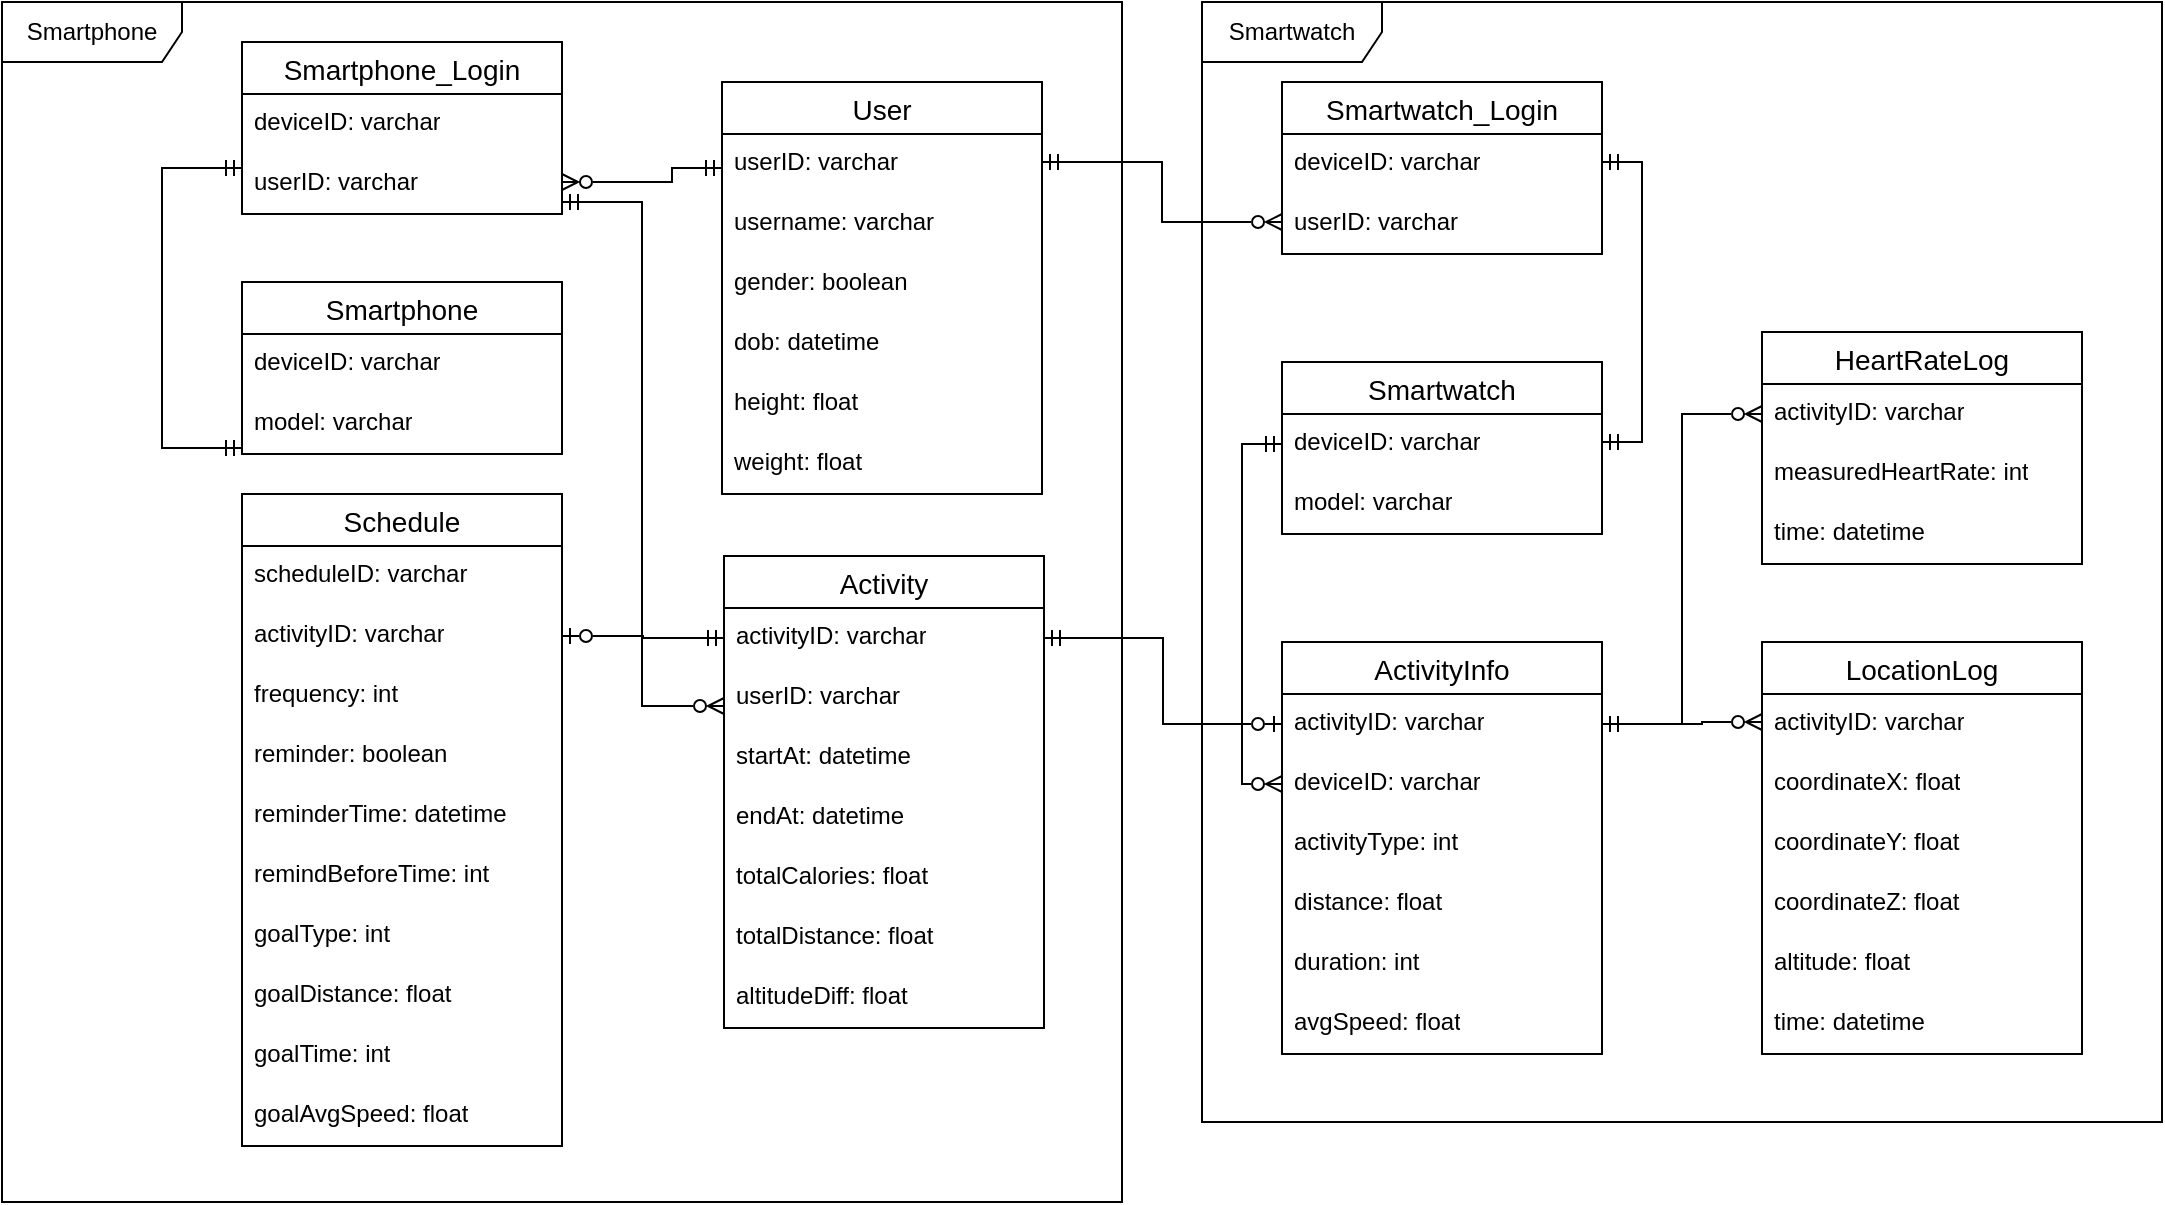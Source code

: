 <mxfile version="23.1.5" type="device" pages="2">
  <diagram name="EER" id="sP7_NNwcmZxO2aEI2thT">
    <mxGraphModel dx="-405" dy="-403" grid="1" gridSize="10" guides="1" tooltips="1" connect="1" arrows="1" fold="1" page="0" pageScale="1" pageWidth="1169" pageHeight="827" math="0" shadow="0">
      <root>
        <mxCell id="0" />
        <mxCell id="1" parent="0" />
        <mxCell id="g5lpxjLsYZx_zl4qoUqU-5" value="Smartwatch" style="shape=umlFrame;whiteSpace=wrap;html=1;pointerEvents=0;width=90;height=30;" vertex="1" parent="1">
          <mxGeometry x="2360" y="1200" width="480" height="560" as="geometry" />
        </mxCell>
        <mxCell id="g5lpxjLsYZx_zl4qoUqU-83" style="edgeStyle=orthogonalEdgeStyle;rounded=0;orthogonalLoop=1;jettySize=auto;html=1;startArrow=ERmandOne;startFill=0;endArrow=ERzeroToMany;endFill=0;" edge="1" parent="1" source="g5lpxjLsYZx_zl4qoUqU-2" target="g5lpxjLsYZx_zl4qoUqU-43">
          <mxGeometry relative="1" as="geometry">
            <Array as="points">
              <mxPoint x="2095" y="1283" />
              <mxPoint x="2095" y="1290" />
            </Array>
          </mxGeometry>
        </mxCell>
        <mxCell id="g5lpxjLsYZx_zl4qoUqU-1" value="User" style="swimlane;fontStyle=0;childLayout=stackLayout;horizontal=1;startSize=26;horizontalStack=0;resizeParent=1;resizeParentMax=0;resizeLast=0;collapsible=1;marginBottom=0;align=center;fontSize=14;" vertex="1" parent="1">
          <mxGeometry x="2120" y="1240" width="160" height="206" as="geometry" />
        </mxCell>
        <mxCell id="g5lpxjLsYZx_zl4qoUqU-2" value="userID: varchar" style="text;strokeColor=none;fillColor=none;spacingLeft=4;spacingRight=4;overflow=hidden;rotatable=0;points=[[0,0.5],[1,0.5]];portConstraint=eastwest;fontSize=12;whiteSpace=wrap;html=1;" vertex="1" parent="g5lpxjLsYZx_zl4qoUqU-1">
          <mxGeometry y="26" width="160" height="30" as="geometry" />
        </mxCell>
        <mxCell id="g5lpxjLsYZx_zl4qoUqU-3" value="username: varchar" style="text;strokeColor=none;fillColor=none;spacingLeft=4;spacingRight=4;overflow=hidden;rotatable=0;points=[[0,0.5],[1,0.5]];portConstraint=eastwest;fontSize=12;whiteSpace=wrap;html=1;" vertex="1" parent="g5lpxjLsYZx_zl4qoUqU-1">
          <mxGeometry y="56" width="160" height="30" as="geometry" />
        </mxCell>
        <mxCell id="g5lpxjLsYZx_zl4qoUqU-15" value="gender: boolean" style="text;strokeColor=none;fillColor=none;spacingLeft=4;spacingRight=4;overflow=hidden;rotatable=0;points=[[0,0.5],[1,0.5]];portConstraint=eastwest;fontSize=12;whiteSpace=wrap;html=1;" vertex="1" parent="g5lpxjLsYZx_zl4qoUqU-1">
          <mxGeometry y="86" width="160" height="30" as="geometry" />
        </mxCell>
        <mxCell id="g5lpxjLsYZx_zl4qoUqU-16" value="dob: datetime" style="text;strokeColor=none;fillColor=none;spacingLeft=4;spacingRight=4;overflow=hidden;rotatable=0;points=[[0,0.5],[1,0.5]];portConstraint=eastwest;fontSize=12;whiteSpace=wrap;html=1;" vertex="1" parent="g5lpxjLsYZx_zl4qoUqU-1">
          <mxGeometry y="116" width="160" height="30" as="geometry" />
        </mxCell>
        <mxCell id="g5lpxjLsYZx_zl4qoUqU-17" value="height: float" style="text;strokeColor=none;fillColor=none;spacingLeft=4;spacingRight=4;overflow=hidden;rotatable=0;points=[[0,0.5],[1,0.5]];portConstraint=eastwest;fontSize=12;whiteSpace=wrap;html=1;" vertex="1" parent="g5lpxjLsYZx_zl4qoUqU-1">
          <mxGeometry y="146" width="160" height="30" as="geometry" />
        </mxCell>
        <mxCell id="g5lpxjLsYZx_zl4qoUqU-18" value="weight: float" style="text;strokeColor=none;fillColor=none;spacingLeft=4;spacingRight=4;overflow=hidden;rotatable=0;points=[[0,0.5],[1,0.5]];portConstraint=eastwest;fontSize=12;whiteSpace=wrap;html=1;" vertex="1" parent="g5lpxjLsYZx_zl4qoUqU-1">
          <mxGeometry y="176" width="160" height="30" as="geometry" />
        </mxCell>
        <mxCell id="g5lpxjLsYZx_zl4qoUqU-10" value="Smartphone" style="shape=umlFrame;whiteSpace=wrap;html=1;pointerEvents=0;width=90;height=30;" vertex="1" parent="1">
          <mxGeometry x="1760" y="1200" width="560" height="600" as="geometry" />
        </mxCell>
        <mxCell id="g5lpxjLsYZx_zl4qoUqU-11" value="Smartwatch_Login" style="swimlane;fontStyle=0;childLayout=stackLayout;horizontal=1;startSize=26;horizontalStack=0;resizeParent=1;resizeParentMax=0;resizeLast=0;collapsible=1;marginBottom=0;align=center;fontSize=14;" vertex="1" parent="1">
          <mxGeometry x="2400" y="1240" width="160" height="86" as="geometry" />
        </mxCell>
        <mxCell id="g5lpxjLsYZx_zl4qoUqU-12" value="deviceID: varchar" style="text;strokeColor=none;fillColor=none;spacingLeft=4;spacingRight=4;overflow=hidden;rotatable=0;points=[[0,0.5],[1,0.5]];portConstraint=eastwest;fontSize=12;whiteSpace=wrap;html=1;" vertex="1" parent="g5lpxjLsYZx_zl4qoUqU-11">
          <mxGeometry y="26" width="160" height="30" as="geometry" />
        </mxCell>
        <mxCell id="g5lpxjLsYZx_zl4qoUqU-13" value="userID: varchar" style="text;strokeColor=none;fillColor=none;spacingLeft=4;spacingRight=4;overflow=hidden;rotatable=0;points=[[0,0.5],[1,0.5]];portConstraint=eastwest;fontSize=12;whiteSpace=wrap;html=1;" vertex="1" parent="g5lpxjLsYZx_zl4qoUqU-11">
          <mxGeometry y="56" width="160" height="30" as="geometry" />
        </mxCell>
        <mxCell id="g5lpxjLsYZx_zl4qoUqU-19" value="Smartwatch" style="swimlane;fontStyle=0;childLayout=stackLayout;horizontal=1;startSize=26;horizontalStack=0;resizeParent=1;resizeParentMax=0;resizeLast=0;collapsible=1;marginBottom=0;align=center;fontSize=14;" vertex="1" parent="1">
          <mxGeometry x="2400" y="1380" width="160" height="86" as="geometry" />
        </mxCell>
        <mxCell id="g5lpxjLsYZx_zl4qoUqU-20" value="deviceID: varchar" style="text;strokeColor=none;fillColor=none;spacingLeft=4;spacingRight=4;overflow=hidden;rotatable=0;points=[[0,0.5],[1,0.5]];portConstraint=eastwest;fontSize=12;whiteSpace=wrap;html=1;" vertex="1" parent="g5lpxjLsYZx_zl4qoUqU-19">
          <mxGeometry y="26" width="160" height="30" as="geometry" />
        </mxCell>
        <mxCell id="g5lpxjLsYZx_zl4qoUqU-21" value="model: varchar" style="text;strokeColor=none;fillColor=none;spacingLeft=4;spacingRight=4;overflow=hidden;rotatable=0;points=[[0,0.5],[1,0.5]];portConstraint=eastwest;fontSize=12;whiteSpace=wrap;html=1;" vertex="1" parent="g5lpxjLsYZx_zl4qoUqU-19">
          <mxGeometry y="56" width="160" height="30" as="geometry" />
        </mxCell>
        <mxCell id="g5lpxjLsYZx_zl4qoUqU-22" value="ActivityInfo" style="swimlane;fontStyle=0;childLayout=stackLayout;horizontal=1;startSize=26;horizontalStack=0;resizeParent=1;resizeParentMax=0;resizeLast=0;collapsible=1;marginBottom=0;align=center;fontSize=14;" vertex="1" parent="1">
          <mxGeometry x="2400" y="1520" width="160" height="206" as="geometry" />
        </mxCell>
        <mxCell id="g5lpxjLsYZx_zl4qoUqU-23" value="activityID: varchar" style="text;strokeColor=none;fillColor=none;spacingLeft=4;spacingRight=4;overflow=hidden;rotatable=0;points=[[0,0.5],[1,0.5]];portConstraint=eastwest;fontSize=12;whiteSpace=wrap;html=1;" vertex="1" parent="g5lpxjLsYZx_zl4qoUqU-22">
          <mxGeometry y="26" width="160" height="30" as="geometry" />
        </mxCell>
        <mxCell id="g5lpxjLsYZx_zl4qoUqU-87" value="deviceID: varchar" style="text;strokeColor=none;fillColor=none;spacingLeft=4;spacingRight=4;overflow=hidden;rotatable=0;points=[[0,0.5],[1,0.5]];portConstraint=eastwest;fontSize=12;whiteSpace=wrap;html=1;" vertex="1" parent="g5lpxjLsYZx_zl4qoUqU-22">
          <mxGeometry y="56" width="160" height="30" as="geometry" />
        </mxCell>
        <mxCell id="g5lpxjLsYZx_zl4qoUqU-26" value="activityType: int" style="text;strokeColor=none;fillColor=none;spacingLeft=4;spacingRight=4;overflow=hidden;rotatable=0;points=[[0,0.5],[1,0.5]];portConstraint=eastwest;fontSize=12;whiteSpace=wrap;html=1;" vertex="1" parent="g5lpxjLsYZx_zl4qoUqU-22">
          <mxGeometry y="86" width="160" height="30" as="geometry" />
        </mxCell>
        <mxCell id="g5lpxjLsYZx_zl4qoUqU-28" value="distance: float" style="text;strokeColor=none;fillColor=none;spacingLeft=4;spacingRight=4;overflow=hidden;rotatable=0;points=[[0,0.5],[1,0.5]];portConstraint=eastwest;fontSize=12;whiteSpace=wrap;html=1;" vertex="1" parent="g5lpxjLsYZx_zl4qoUqU-22">
          <mxGeometry y="116" width="160" height="30" as="geometry" />
        </mxCell>
        <mxCell id="g5lpxjLsYZx_zl4qoUqU-27" value="duration: int" style="text;strokeColor=none;fillColor=none;spacingLeft=4;spacingRight=4;overflow=hidden;rotatable=0;points=[[0,0.5],[1,0.5]];portConstraint=eastwest;fontSize=12;whiteSpace=wrap;html=1;" vertex="1" parent="g5lpxjLsYZx_zl4qoUqU-22">
          <mxGeometry y="146" width="160" height="30" as="geometry" />
        </mxCell>
        <mxCell id="g5lpxjLsYZx_zl4qoUqU-25" value="avgSpeed: float" style="text;strokeColor=none;fillColor=none;spacingLeft=4;spacingRight=4;overflow=hidden;rotatable=0;points=[[0,0.5],[1,0.5]];portConstraint=eastwest;fontSize=12;whiteSpace=wrap;html=1;" vertex="1" parent="g5lpxjLsYZx_zl4qoUqU-22">
          <mxGeometry y="176" width="160" height="30" as="geometry" />
        </mxCell>
        <mxCell id="g5lpxjLsYZx_zl4qoUqU-85" style="edgeStyle=orthogonalEdgeStyle;rounded=0;orthogonalLoop=1;jettySize=auto;html=1;startArrow=ERmandOne;startFill=0;endArrow=ERmandOne;endFill=0;" edge="1" parent="1" source="g5lpxjLsYZx_zl4qoUqU-43" target="g5lpxjLsYZx_zl4qoUqU-46">
          <mxGeometry relative="1" as="geometry">
            <Array as="points">
              <mxPoint x="1840" y="1283" />
              <mxPoint x="1840" y="1423" />
            </Array>
          </mxGeometry>
        </mxCell>
        <mxCell id="g5lpxjLsYZx_zl4qoUqU-43" value="Smartphone_Login" style="swimlane;fontStyle=0;childLayout=stackLayout;horizontal=1;startSize=26;horizontalStack=0;resizeParent=1;resizeParentMax=0;resizeLast=0;collapsible=1;marginBottom=0;align=center;fontSize=14;" vertex="1" parent="1">
          <mxGeometry x="1880" y="1220" width="160" height="86" as="geometry" />
        </mxCell>
        <mxCell id="g5lpxjLsYZx_zl4qoUqU-44" value="deviceID: varchar" style="text;strokeColor=none;fillColor=none;spacingLeft=4;spacingRight=4;overflow=hidden;rotatable=0;points=[[0,0.5],[1,0.5]];portConstraint=eastwest;fontSize=12;whiteSpace=wrap;html=1;" vertex="1" parent="g5lpxjLsYZx_zl4qoUqU-43">
          <mxGeometry y="26" width="160" height="30" as="geometry" />
        </mxCell>
        <mxCell id="g5lpxjLsYZx_zl4qoUqU-45" value="userID: varchar" style="text;strokeColor=none;fillColor=none;spacingLeft=4;spacingRight=4;overflow=hidden;rotatable=0;points=[[0,0.5],[1,0.5]];portConstraint=eastwest;fontSize=12;whiteSpace=wrap;html=1;" vertex="1" parent="g5lpxjLsYZx_zl4qoUqU-43">
          <mxGeometry y="56" width="160" height="30" as="geometry" />
        </mxCell>
        <mxCell id="g5lpxjLsYZx_zl4qoUqU-46" value="Smartphone" style="swimlane;fontStyle=0;childLayout=stackLayout;horizontal=1;startSize=26;horizontalStack=0;resizeParent=1;resizeParentMax=0;resizeLast=0;collapsible=1;marginBottom=0;align=center;fontSize=14;" vertex="1" parent="1">
          <mxGeometry x="1880" y="1340" width="160" height="86" as="geometry" />
        </mxCell>
        <mxCell id="g5lpxjLsYZx_zl4qoUqU-47" value="deviceID: varchar" style="text;strokeColor=none;fillColor=none;spacingLeft=4;spacingRight=4;overflow=hidden;rotatable=0;points=[[0,0.5],[1,0.5]];portConstraint=eastwest;fontSize=12;whiteSpace=wrap;html=1;" vertex="1" parent="g5lpxjLsYZx_zl4qoUqU-46">
          <mxGeometry y="26" width="160" height="30" as="geometry" />
        </mxCell>
        <mxCell id="g5lpxjLsYZx_zl4qoUqU-48" value="model: varchar" style="text;strokeColor=none;fillColor=none;spacingLeft=4;spacingRight=4;overflow=hidden;rotatable=0;points=[[0,0.5],[1,0.5]];portConstraint=eastwest;fontSize=12;whiteSpace=wrap;html=1;" vertex="1" parent="g5lpxjLsYZx_zl4qoUqU-46">
          <mxGeometry y="56" width="160" height="30" as="geometry" />
        </mxCell>
        <mxCell id="g5lpxjLsYZx_zl4qoUqU-49" value="Activity" style="swimlane;fontStyle=0;childLayout=stackLayout;horizontal=1;startSize=26;horizontalStack=0;resizeParent=1;resizeParentMax=0;resizeLast=0;collapsible=1;marginBottom=0;align=center;fontSize=14;" vertex="1" parent="1">
          <mxGeometry x="2121" y="1477" width="160" height="236" as="geometry" />
        </mxCell>
        <mxCell id="g5lpxjLsYZx_zl4qoUqU-50" value="activityID: varchar" style="text;strokeColor=none;fillColor=none;spacingLeft=4;spacingRight=4;overflow=hidden;rotatable=0;points=[[0,0.5],[1,0.5]];portConstraint=eastwest;fontSize=12;whiteSpace=wrap;html=1;" vertex="1" parent="g5lpxjLsYZx_zl4qoUqU-49">
          <mxGeometry y="26" width="160" height="30" as="geometry" />
        </mxCell>
        <mxCell id="g5lpxjLsYZx_zl4qoUqU-51" value="userID: varchar" style="text;strokeColor=none;fillColor=none;spacingLeft=4;spacingRight=4;overflow=hidden;rotatable=0;points=[[0,0.5],[1,0.5]];portConstraint=eastwest;fontSize=12;whiteSpace=wrap;html=1;" vertex="1" parent="g5lpxjLsYZx_zl4qoUqU-49">
          <mxGeometry y="56" width="160" height="30" as="geometry" />
        </mxCell>
        <mxCell id="g5lpxjLsYZx_zl4qoUqU-52" value="startAt: datetime" style="text;strokeColor=none;fillColor=none;spacingLeft=4;spacingRight=4;overflow=hidden;rotatable=0;points=[[0,0.5],[1,0.5]];portConstraint=eastwest;fontSize=12;whiteSpace=wrap;html=1;" vertex="1" parent="g5lpxjLsYZx_zl4qoUqU-49">
          <mxGeometry y="86" width="160" height="30" as="geometry" />
        </mxCell>
        <mxCell id="g5lpxjLsYZx_zl4qoUqU-53" value="endAt: datetime" style="text;strokeColor=none;fillColor=none;spacingLeft=4;spacingRight=4;overflow=hidden;rotatable=0;points=[[0,0.5],[1,0.5]];portConstraint=eastwest;fontSize=12;whiteSpace=wrap;html=1;" vertex="1" parent="g5lpxjLsYZx_zl4qoUqU-49">
          <mxGeometry y="116" width="160" height="30" as="geometry" />
        </mxCell>
        <mxCell id="g5lpxjLsYZx_zl4qoUqU-54" value="totalCalories: float" style="text;strokeColor=none;fillColor=none;spacingLeft=4;spacingRight=4;overflow=hidden;rotatable=0;points=[[0,0.5],[1,0.5]];portConstraint=eastwest;fontSize=12;whiteSpace=wrap;html=1;" vertex="1" parent="g5lpxjLsYZx_zl4qoUqU-49">
          <mxGeometry y="146" width="160" height="30" as="geometry" />
        </mxCell>
        <mxCell id="g5lpxjLsYZx_zl4qoUqU-63" value="totalDistance: float" style="text;strokeColor=none;fillColor=none;spacingLeft=4;spacingRight=4;overflow=hidden;rotatable=0;points=[[0,0.5],[1,0.5]];portConstraint=eastwest;fontSize=12;whiteSpace=wrap;html=1;" vertex="1" parent="g5lpxjLsYZx_zl4qoUqU-49">
          <mxGeometry y="176" width="160" height="30" as="geometry" />
        </mxCell>
        <mxCell id="g5lpxjLsYZx_zl4qoUqU-71" value="altitudeDiff: float" style="text;strokeColor=none;fillColor=none;spacingLeft=4;spacingRight=4;overflow=hidden;rotatable=0;points=[[0,0.5],[1,0.5]];portConstraint=eastwest;fontSize=12;whiteSpace=wrap;html=1;" vertex="1" parent="g5lpxjLsYZx_zl4qoUqU-49">
          <mxGeometry y="206" width="160" height="30" as="geometry" />
        </mxCell>
        <mxCell id="g5lpxjLsYZx_zl4qoUqU-56" value="HeartRateLog" style="swimlane;fontStyle=0;childLayout=stackLayout;horizontal=1;startSize=26;horizontalStack=0;resizeParent=1;resizeParentMax=0;resizeLast=0;collapsible=1;marginBottom=0;align=center;fontSize=14;" vertex="1" parent="1">
          <mxGeometry x="2640" y="1365" width="160" height="116" as="geometry" />
        </mxCell>
        <mxCell id="g5lpxjLsYZx_zl4qoUqU-57" value="activityID: varchar" style="text;strokeColor=none;fillColor=none;spacingLeft=4;spacingRight=4;overflow=hidden;rotatable=0;points=[[0,0.5],[1,0.5]];portConstraint=eastwest;fontSize=12;whiteSpace=wrap;html=1;" vertex="1" parent="g5lpxjLsYZx_zl4qoUqU-56">
          <mxGeometry y="26" width="160" height="30" as="geometry" />
        </mxCell>
        <mxCell id="g5lpxjLsYZx_zl4qoUqU-58" value="measuredHeartRate: int" style="text;strokeColor=none;fillColor=none;spacingLeft=4;spacingRight=4;overflow=hidden;rotatable=0;points=[[0,0.5],[1,0.5]];portConstraint=eastwest;fontSize=12;whiteSpace=wrap;html=1;" vertex="1" parent="g5lpxjLsYZx_zl4qoUqU-56">
          <mxGeometry y="56" width="160" height="30" as="geometry" />
        </mxCell>
        <mxCell id="g5lpxjLsYZx_zl4qoUqU-59" value="time: datetime" style="text;strokeColor=none;fillColor=none;spacingLeft=4;spacingRight=4;overflow=hidden;rotatable=0;points=[[0,0.5],[1,0.5]];portConstraint=eastwest;fontSize=12;whiteSpace=wrap;html=1;" vertex="1" parent="g5lpxjLsYZx_zl4qoUqU-56">
          <mxGeometry y="86" width="160" height="30" as="geometry" />
        </mxCell>
        <mxCell id="g5lpxjLsYZx_zl4qoUqU-64" value="LocationLog" style="swimlane;fontStyle=0;childLayout=stackLayout;horizontal=1;startSize=26;horizontalStack=0;resizeParent=1;resizeParentMax=0;resizeLast=0;collapsible=1;marginBottom=0;align=center;fontSize=14;" vertex="1" parent="1">
          <mxGeometry x="2640" y="1520" width="160" height="206" as="geometry" />
        </mxCell>
        <mxCell id="g5lpxjLsYZx_zl4qoUqU-65" value="activityID: varchar" style="text;strokeColor=none;fillColor=none;spacingLeft=4;spacingRight=4;overflow=hidden;rotatable=0;points=[[0,0.5],[1,0.5]];portConstraint=eastwest;fontSize=12;whiteSpace=wrap;html=1;" vertex="1" parent="g5lpxjLsYZx_zl4qoUqU-64">
          <mxGeometry y="26" width="160" height="30" as="geometry" />
        </mxCell>
        <mxCell id="g5lpxjLsYZx_zl4qoUqU-66" value="coordinateX: float" style="text;strokeColor=none;fillColor=none;spacingLeft=4;spacingRight=4;overflow=hidden;rotatable=0;points=[[0,0.5],[1,0.5]];portConstraint=eastwest;fontSize=12;whiteSpace=wrap;html=1;" vertex="1" parent="g5lpxjLsYZx_zl4qoUqU-64">
          <mxGeometry y="56" width="160" height="30" as="geometry" />
        </mxCell>
        <mxCell id="g5lpxjLsYZx_zl4qoUqU-70" value="coordinateY: float" style="text;strokeColor=none;fillColor=none;spacingLeft=4;spacingRight=4;overflow=hidden;rotatable=0;points=[[0,0.5],[1,0.5]];portConstraint=eastwest;fontSize=12;whiteSpace=wrap;html=1;" vertex="1" parent="g5lpxjLsYZx_zl4qoUqU-64">
          <mxGeometry y="86" width="160" height="30" as="geometry" />
        </mxCell>
        <mxCell id="g5lpxjLsYZx_zl4qoUqU-69" value="coordinateZ: float" style="text;strokeColor=none;fillColor=none;spacingLeft=4;spacingRight=4;overflow=hidden;rotatable=0;points=[[0,0.5],[1,0.5]];portConstraint=eastwest;fontSize=12;whiteSpace=wrap;html=1;" vertex="1" parent="g5lpxjLsYZx_zl4qoUqU-64">
          <mxGeometry y="116" width="160" height="30" as="geometry" />
        </mxCell>
        <mxCell id="g5lpxjLsYZx_zl4qoUqU-68" value="altitude: float" style="text;strokeColor=none;fillColor=none;spacingLeft=4;spacingRight=4;overflow=hidden;rotatable=0;points=[[0,0.5],[1,0.5]];portConstraint=eastwest;fontSize=12;whiteSpace=wrap;html=1;" vertex="1" parent="g5lpxjLsYZx_zl4qoUqU-64">
          <mxGeometry y="146" width="160" height="30" as="geometry" />
        </mxCell>
        <mxCell id="g5lpxjLsYZx_zl4qoUqU-67" value="time: datetime" style="text;strokeColor=none;fillColor=none;spacingLeft=4;spacingRight=4;overflow=hidden;rotatable=0;points=[[0,0.5],[1,0.5]];portConstraint=eastwest;fontSize=12;whiteSpace=wrap;html=1;" vertex="1" parent="g5lpxjLsYZx_zl4qoUqU-64">
          <mxGeometry y="176" width="160" height="30" as="geometry" />
        </mxCell>
        <mxCell id="g5lpxjLsYZx_zl4qoUqU-72" value="Schedule" style="swimlane;fontStyle=0;childLayout=stackLayout;horizontal=1;startSize=26;horizontalStack=0;resizeParent=1;resizeParentMax=0;resizeLast=0;collapsible=1;marginBottom=0;align=center;fontSize=14;" vertex="1" parent="1">
          <mxGeometry x="1880" y="1446" width="160" height="326" as="geometry" />
        </mxCell>
        <mxCell id="g5lpxjLsYZx_zl4qoUqU-73" value="scheduleID: varchar" style="text;strokeColor=none;fillColor=none;spacingLeft=4;spacingRight=4;overflow=hidden;rotatable=0;points=[[0,0.5],[1,0.5]];portConstraint=eastwest;fontSize=12;whiteSpace=wrap;html=1;" vertex="1" parent="g5lpxjLsYZx_zl4qoUqU-72">
          <mxGeometry y="26" width="160" height="30" as="geometry" />
        </mxCell>
        <mxCell id="g5lpxjLsYZx_zl4qoUqU-74" value="activityID: varchar" style="text;strokeColor=none;fillColor=none;spacingLeft=4;spacingRight=4;overflow=hidden;rotatable=0;points=[[0,0.5],[1,0.5]];portConstraint=eastwest;fontSize=12;whiteSpace=wrap;html=1;" vertex="1" parent="g5lpxjLsYZx_zl4qoUqU-72">
          <mxGeometry y="56" width="160" height="30" as="geometry" />
        </mxCell>
        <mxCell id="g5lpxjLsYZx_zl4qoUqU-75" value="frequency: int" style="text;strokeColor=none;fillColor=none;spacingLeft=4;spacingRight=4;overflow=hidden;rotatable=0;points=[[0,0.5],[1,0.5]];portConstraint=eastwest;fontSize=12;whiteSpace=wrap;html=1;" vertex="1" parent="g5lpxjLsYZx_zl4qoUqU-72">
          <mxGeometry y="86" width="160" height="30" as="geometry" />
        </mxCell>
        <mxCell id="g5lpxjLsYZx_zl4qoUqU-76" value="reminder: boolean" style="text;strokeColor=none;fillColor=none;spacingLeft=4;spacingRight=4;overflow=hidden;rotatable=0;points=[[0,0.5],[1,0.5]];portConstraint=eastwest;fontSize=12;whiteSpace=wrap;html=1;" vertex="1" parent="g5lpxjLsYZx_zl4qoUqU-72">
          <mxGeometry y="116" width="160" height="30" as="geometry" />
        </mxCell>
        <mxCell id="g5lpxjLsYZx_zl4qoUqU-77" value="reminderTime: datetime" style="text;strokeColor=none;fillColor=none;spacingLeft=4;spacingRight=4;overflow=hidden;rotatable=0;points=[[0,0.5],[1,0.5]];portConstraint=eastwest;fontSize=12;whiteSpace=wrap;html=1;" vertex="1" parent="g5lpxjLsYZx_zl4qoUqU-72">
          <mxGeometry y="146" width="160" height="30" as="geometry" />
        </mxCell>
        <mxCell id="g5lpxjLsYZx_zl4qoUqU-78" value="remindBeforeTime: int" style="text;strokeColor=none;fillColor=none;spacingLeft=4;spacingRight=4;overflow=hidden;rotatable=0;points=[[0,0.5],[1,0.5]];portConstraint=eastwest;fontSize=12;whiteSpace=wrap;html=1;" vertex="1" parent="g5lpxjLsYZx_zl4qoUqU-72">
          <mxGeometry y="176" width="160" height="30" as="geometry" />
        </mxCell>
        <mxCell id="g5lpxjLsYZx_zl4qoUqU-81" value="goalType: int" style="text;strokeColor=none;fillColor=none;spacingLeft=4;spacingRight=4;overflow=hidden;rotatable=0;points=[[0,0.5],[1,0.5]];portConstraint=eastwest;fontSize=12;whiteSpace=wrap;html=1;" vertex="1" parent="g5lpxjLsYZx_zl4qoUqU-72">
          <mxGeometry y="206" width="160" height="30" as="geometry" />
        </mxCell>
        <mxCell id="g5lpxjLsYZx_zl4qoUqU-79" value="goalDistance: float" style="text;strokeColor=none;fillColor=none;spacingLeft=4;spacingRight=4;overflow=hidden;rotatable=0;points=[[0,0.5],[1,0.5]];portConstraint=eastwest;fontSize=12;whiteSpace=wrap;html=1;" vertex="1" parent="g5lpxjLsYZx_zl4qoUqU-72">
          <mxGeometry y="236" width="160" height="30" as="geometry" />
        </mxCell>
        <mxCell id="g5lpxjLsYZx_zl4qoUqU-82" value="goalTime: int" style="text;strokeColor=none;fillColor=none;spacingLeft=4;spacingRight=4;overflow=hidden;rotatable=0;points=[[0,0.5],[1,0.5]];portConstraint=eastwest;fontSize=12;whiteSpace=wrap;html=1;" vertex="1" parent="g5lpxjLsYZx_zl4qoUqU-72">
          <mxGeometry y="266" width="160" height="30" as="geometry" />
        </mxCell>
        <mxCell id="g5lpxjLsYZx_zl4qoUqU-80" value="goalAvgSpeed: float" style="text;strokeColor=none;fillColor=none;spacingLeft=4;spacingRight=4;overflow=hidden;rotatable=0;points=[[0,0.5],[1,0.5]];portConstraint=eastwest;fontSize=12;whiteSpace=wrap;html=1;" vertex="1" parent="g5lpxjLsYZx_zl4qoUqU-72">
          <mxGeometry y="296" width="160" height="30" as="geometry" />
        </mxCell>
        <mxCell id="g5lpxjLsYZx_zl4qoUqU-84" style="edgeStyle=orthogonalEdgeStyle;rounded=0;orthogonalLoop=1;jettySize=auto;html=1;startArrow=ERmandOne;startFill=0;endArrow=ERzeroToMany;endFill=0;" edge="1" parent="1" source="g5lpxjLsYZx_zl4qoUqU-2" target="g5lpxjLsYZx_zl4qoUqU-11">
          <mxGeometry relative="1" as="geometry">
            <mxPoint x="2170" y="1357" as="sourcePoint" />
            <mxPoint x="2050" y="1293" as="targetPoint" />
            <Array as="points">
              <mxPoint x="2340" y="1280" />
              <mxPoint x="2340" y="1310" />
            </Array>
          </mxGeometry>
        </mxCell>
        <mxCell id="g5lpxjLsYZx_zl4qoUqU-86" style="edgeStyle=orthogonalEdgeStyle;rounded=0;orthogonalLoop=1;jettySize=auto;html=1;startArrow=ERmandOne;startFill=0;endArrow=ERmandOne;endFill=0;" edge="1" parent="1" source="g5lpxjLsYZx_zl4qoUqU-11" target="g5lpxjLsYZx_zl4qoUqU-19">
          <mxGeometry relative="1" as="geometry">
            <mxPoint x="1890" y="1293" as="sourcePoint" />
            <mxPoint x="1890" y="1433" as="targetPoint" />
            <Array as="points">
              <mxPoint x="2580" y="1280" />
              <mxPoint x="2580" y="1420" />
            </Array>
          </mxGeometry>
        </mxCell>
        <mxCell id="g5lpxjLsYZx_zl4qoUqU-88" style="edgeStyle=orthogonalEdgeStyle;rounded=0;orthogonalLoop=1;jettySize=auto;html=1;startArrow=ERmandOne;startFill=0;endArrow=ERzeroToMany;endFill=0;" edge="1" parent="1" source="g5lpxjLsYZx_zl4qoUqU-20" target="g5lpxjLsYZx_zl4qoUqU-87">
          <mxGeometry relative="1" as="geometry">
            <mxPoint x="2570" y="1290" as="sourcePoint" />
            <mxPoint x="2570" y="1430" as="targetPoint" />
            <Array as="points">
              <mxPoint x="2380" y="1421" />
              <mxPoint x="2380" y="1591" />
            </Array>
          </mxGeometry>
        </mxCell>
        <mxCell id="g5lpxjLsYZx_zl4qoUqU-89" style="edgeStyle=orthogonalEdgeStyle;rounded=0;orthogonalLoop=1;jettySize=auto;html=1;startArrow=ERmandOne;startFill=0;endArrow=ERzeroToMany;endFill=0;" edge="1" parent="1" source="g5lpxjLsYZx_zl4qoUqU-23" target="g5lpxjLsYZx_zl4qoUqU-57">
          <mxGeometry relative="1" as="geometry">
            <Array as="points">
              <mxPoint x="2600" y="1561" />
              <mxPoint x="2600" y="1406" />
            </Array>
          </mxGeometry>
        </mxCell>
        <mxCell id="g5lpxjLsYZx_zl4qoUqU-90" style="edgeStyle=orthogonalEdgeStyle;rounded=0;orthogonalLoop=1;jettySize=auto;html=1;startArrow=ERmandOne;startFill=0;endArrow=ERzeroToMany;endFill=0;" edge="1" parent="1" source="g5lpxjLsYZx_zl4qoUqU-23" target="g5lpxjLsYZx_zl4qoUqU-65">
          <mxGeometry relative="1" as="geometry">
            <mxPoint x="2570" y="1571" as="sourcePoint" />
            <mxPoint x="2650" y="1371" as="targetPoint" />
            <Array as="points">
              <mxPoint x="2610" y="1561" />
              <mxPoint x="2610" y="1560" />
            </Array>
          </mxGeometry>
        </mxCell>
        <mxCell id="g5lpxjLsYZx_zl4qoUqU-91" style="edgeStyle=orthogonalEdgeStyle;rounded=0;orthogonalLoop=1;jettySize=auto;html=1;endArrow=ERmandOne;endFill=0;startArrow=ERzeroToOne;startFill=0;" edge="1" parent="1" source="g5lpxjLsYZx_zl4qoUqU-23" target="g5lpxjLsYZx_zl4qoUqU-50">
          <mxGeometry relative="1" as="geometry" />
        </mxCell>
        <mxCell id="g5lpxjLsYZx_zl4qoUqU-92" style="edgeStyle=orthogonalEdgeStyle;rounded=0;orthogonalLoop=1;jettySize=auto;html=1;endArrow=ERmandOne;endFill=0;startArrow=ERzeroToMany;startFill=0;" edge="1" parent="1" source="g5lpxjLsYZx_zl4qoUqU-51" target="g5lpxjLsYZx_zl4qoUqU-45">
          <mxGeometry relative="1" as="geometry">
            <Array as="points">
              <mxPoint x="2080" y="1552" />
              <mxPoint x="2080" y="1300" />
            </Array>
          </mxGeometry>
        </mxCell>
        <mxCell id="g5lpxjLsYZx_zl4qoUqU-93" style="edgeStyle=orthogonalEdgeStyle;rounded=0;orthogonalLoop=1;jettySize=auto;html=1;startArrow=ERzeroToOne;startFill=0;endArrow=ERmandOne;endFill=0;" edge="1" parent="1" source="g5lpxjLsYZx_zl4qoUqU-74" target="g5lpxjLsYZx_zl4qoUqU-50">
          <mxGeometry relative="1" as="geometry" />
        </mxCell>
      </root>
    </mxGraphModel>
  </diagram>
  <diagram id="mKxMKydHKdzCg5rmk9lu" name="Comp&amp;Dep">
    <mxGraphModel dx="634" dy="156" grid="1" gridSize="10" guides="1" tooltips="1" connect="1" arrows="1" fold="1" page="0" pageScale="1" pageWidth="1169" pageHeight="827" math="0" shadow="0">
      <root>
        <mxCell id="0" />
        <mxCell id="1" parent="0" />
        <mxCell id="cj8GckIcHw0XYgnrknaZ-1" style="edgeStyle=orthogonalEdgeStyle;rounded=0;orthogonalLoop=1;jettySize=auto;html=1;dashed=1;endArrow=none;endFill=0;startArrow=open;startFill=0;" edge="1" parent="1" source="wPSgeQ_imGEzZJwgLcCr-1" target="ENGQSHtRbKu4wlUn1MT_-1">
          <mxGeometry relative="1" as="geometry" />
        </mxCell>
        <mxCell id="joXKQCe-TS7ybHFONtoq-5" style="edgeStyle=orthogonalEdgeStyle;rounded=0;orthogonalLoop=1;jettySize=auto;html=1;strokeColor=default;align=center;verticalAlign=middle;fontFamily=Helvetica;fontSize=11;fontColor=default;labelBackgroundColor=default;endArrow=open;endFill=0;dashed=1;" edge="1" parent="1" source="wPSgeQ_imGEzZJwgLcCr-1" target="joXKQCe-TS7ybHFONtoq-4">
          <mxGeometry relative="1" as="geometry">
            <Array as="points">
              <mxPoint x="1450" y="920" />
              <mxPoint x="1450" y="950" />
            </Array>
          </mxGeometry>
        </mxCell>
        <mxCell id="C-kmkHXWii1TEZ4wn8PT-2" style="edgeStyle=orthogonalEdgeStyle;rounded=0;orthogonalLoop=1;jettySize=auto;html=1;strokeColor=default;align=center;verticalAlign=middle;fontFamily=Helvetica;fontSize=11;fontColor=default;labelBackgroundColor=default;endArrow=open;endFill=0;dashed=1;" edge="1" parent="1" source="wPSgeQ_imGEzZJwgLcCr-1" target="C-kmkHXWii1TEZ4wn8PT-1">
          <mxGeometry relative="1" as="geometry">
            <Array as="points">
              <mxPoint x="1450" y="920" />
              <mxPoint x="1450" y="900" />
            </Array>
          </mxGeometry>
        </mxCell>
        <mxCell id="wPSgeQ_imGEzZJwgLcCr-1" value="Smartwatch" style="shape=module;align=left;spacingLeft=20;align=center;verticalAlign=middle;whiteSpace=wrap;html=1;jettyWidth=17;jettyHeight=8;" vertex="1" parent="1">
          <mxGeometry x="1320" y="900" width="100" height="40" as="geometry" />
        </mxCell>
        <mxCell id="cj8GckIcHw0XYgnrknaZ-4" style="edgeStyle=orthogonalEdgeStyle;rounded=0;orthogonalLoop=1;jettySize=auto;html=1;dashed=1;strokeColor=default;align=center;verticalAlign=middle;fontFamily=Helvetica;fontSize=11;fontColor=default;labelBackgroundColor=default;endArrow=open;endFill=0;" edge="1" parent="1" source="wPSgeQ_imGEzZJwgLcCr-2" target="wPSgeQ_imGEzZJwgLcCr-3">
          <mxGeometry relative="1" as="geometry">
            <Array as="points">
              <mxPoint x="1440" y="1061" />
              <mxPoint x="1440" y="1110" />
            </Array>
          </mxGeometry>
        </mxCell>
        <mxCell id="cj8GckIcHw0XYgnrknaZ-8" style="edgeStyle=orthogonalEdgeStyle;rounded=0;orthogonalLoop=1;jettySize=auto;html=1;dashed=1;strokeColor=default;align=center;verticalAlign=middle;fontFamily=Helvetica;fontSize=11;fontColor=default;labelBackgroundColor=default;endArrow=open;endFill=0;" edge="1" parent="1" source="wPSgeQ_imGEzZJwgLcCr-2" target="cj8GckIcHw0XYgnrknaZ-5">
          <mxGeometry relative="1" as="geometry">
            <Array as="points">
              <mxPoint x="1440" y="1061" />
              <mxPoint x="1440" y="1010" />
            </Array>
          </mxGeometry>
        </mxCell>
        <mxCell id="joXKQCe-TS7ybHFONtoq-2" style="edgeStyle=orthogonalEdgeStyle;rounded=0;orthogonalLoop=1;jettySize=auto;html=1;strokeColor=default;align=center;verticalAlign=middle;fontFamily=Helvetica;fontSize=11;fontColor=default;labelBackgroundColor=default;endArrow=open;endFill=0;dashed=1;" edge="1" parent="1" source="wPSgeQ_imGEzZJwgLcCr-2" target="joXKQCe-TS7ybHFONtoq-1">
          <mxGeometry relative="1" as="geometry">
            <Array as="points">
              <mxPoint x="1450" y="1061" />
              <mxPoint x="1450" y="1060" />
            </Array>
          </mxGeometry>
        </mxCell>
        <mxCell id="wPSgeQ_imGEzZJwgLcCr-2" value="Activity" style="shape=module;align=left;spacingLeft=20;align=center;verticalAlign=middle;whiteSpace=wrap;html=1;jettyWidth=17;jettyHeight=8;" vertex="1" parent="1">
          <mxGeometry x="1320" y="1041" width="100" height="40" as="geometry" />
        </mxCell>
        <mxCell id="wPSgeQ_imGEzZJwgLcCr-3" value="MapService" style="shape=module;align=left;spacingLeft=20;align=center;verticalAlign=middle;whiteSpace=wrap;html=1;jettyWidth=17;jettyHeight=8;" vertex="1" parent="1">
          <mxGeometry x="1480" y="1090" width="100" height="40" as="geometry" />
        </mxCell>
        <mxCell id="cj8GckIcHw0XYgnrknaZ-2" style="edgeStyle=orthogonalEdgeStyle;rounded=0;orthogonalLoop=1;jettySize=auto;html=1;dashed=1;strokeColor=default;align=center;verticalAlign=middle;fontFamily=Helvetica;fontSize=11;fontColor=default;labelBackgroundColor=default;endArrow=none;endFill=0;startArrow=open;startFill=0;" edge="1" parent="1" source="ENGQSHtRbKu4wlUn1MT_-1" target="caTMjShhEezjWJUyOTYF-1">
          <mxGeometry relative="1" as="geometry" />
        </mxCell>
        <mxCell id="ENGQSHtRbKu4wlUn1MT_-1" value="DataSyncing" style="shape=module;align=left;spacingLeft=20;align=center;verticalAlign=middle;whiteSpace=wrap;html=1;jettyWidth=17;jettyHeight=8;" vertex="1" parent="1">
          <mxGeometry x="1160" y="920" width="100" height="40" as="geometry" />
        </mxCell>
        <mxCell id="cj8GckIcHw0XYgnrknaZ-3" style="edgeStyle=orthogonalEdgeStyle;rounded=0;orthogonalLoop=1;jettySize=auto;html=1;dashed=1;strokeColor=default;align=center;verticalAlign=middle;fontFamily=Helvetica;fontSize=11;fontColor=default;labelBackgroundColor=default;endArrow=open;endFill=0;" edge="1" parent="1" source="caTMjShhEezjWJUyOTYF-1" target="wPSgeQ_imGEzZJwgLcCr-2">
          <mxGeometry relative="1" as="geometry" />
        </mxCell>
        <mxCell id="cj8GckIcHw0XYgnrknaZ-9" style="edgeStyle=orthogonalEdgeStyle;rounded=0;orthogonalLoop=1;jettySize=auto;html=1;dashed=1;strokeColor=default;align=center;verticalAlign=middle;fontFamily=Helvetica;fontSize=11;fontColor=default;labelBackgroundColor=default;endArrow=open;endFill=0;" edge="1" parent="1" source="caTMjShhEezjWJUyOTYF-1" target="cj8GckIcHw0XYgnrknaZ-6">
          <mxGeometry relative="1" as="geometry" />
        </mxCell>
        <mxCell id="caTMjShhEezjWJUyOTYF-1" value="Smartphone" style="shape=module;align=left;spacingLeft=20;align=center;verticalAlign=middle;whiteSpace=wrap;html=1;jettyWidth=17;jettyHeight=8;" vertex="1" parent="1">
          <mxGeometry x="1160" y="1001" width="100" height="40" as="geometry" />
        </mxCell>
        <mxCell id="cj8GckIcHw0XYgnrknaZ-5" value="Sharing" style="shape=module;align=left;spacingLeft=20;align=center;verticalAlign=middle;whiteSpace=wrap;html=1;jettyWidth=17;jettyHeight=8;" vertex="1" parent="1">
          <mxGeometry x="1480" y="990" width="100" height="40" as="geometry" />
        </mxCell>
        <mxCell id="cj8GckIcHw0XYgnrknaZ-10" style="edgeStyle=orthogonalEdgeStyle;rounded=0;orthogonalLoop=1;jettySize=auto;html=1;dashed=1;strokeColor=default;align=center;verticalAlign=middle;fontFamily=Helvetica;fontSize=11;fontColor=default;labelBackgroundColor=default;endArrow=open;endFill=0;" edge="1" parent="1" source="cj8GckIcHw0XYgnrknaZ-6" target="wPSgeQ_imGEzZJwgLcCr-2">
          <mxGeometry relative="1" as="geometry">
            <Array as="points">
              <mxPoint x="1370" y="1100" />
            </Array>
          </mxGeometry>
        </mxCell>
        <mxCell id="cj8GckIcHw0XYgnrknaZ-6" value="Schedule" style="shape=module;align=left;spacingLeft=20;align=center;verticalAlign=middle;whiteSpace=wrap;html=1;jettyWidth=17;jettyHeight=8;" vertex="1" parent="1">
          <mxGeometry x="1160" y="1080" width="100" height="40" as="geometry" />
        </mxCell>
        <mxCell id="07LpiBN8IP7Gy1heaBQr-5" value="MapServiceAPI" style="shape=cube;whiteSpace=wrap;html=1;boundedLbl=1;backgroundOutline=1;darkOpacity=0.05;darkOpacity2=0.1;fontFamily=Helvetica;fontSize=11;fontColor=default;labelBackgroundColor=default;size=10;align=left;verticalAlign=top;" vertex="1" parent="1">
          <mxGeometry x="1440" y="1600" width="120" height="80" as="geometry" />
        </mxCell>
        <mxCell id="07LpiBN8IP7Gy1heaBQr-6" value="SocialMediaAPI" style="shape=cube;whiteSpace=wrap;html=1;boundedLbl=1;backgroundOutline=1;darkOpacity=0.05;darkOpacity2=0.1;fontFamily=Helvetica;fontSize=11;fontColor=default;labelBackgroundColor=default;size=10;align=left;verticalAlign=top;" vertex="1" parent="1">
          <mxGeometry x="1440" y="1480" width="120" height="80" as="geometry" />
        </mxCell>
        <mxCell id="nmplAkKGqVm1ZSZFYuiZ-1" value="" style="group" vertex="1" connectable="0" parent="1">
          <mxGeometry x="1440" y="1280" width="200" height="160" as="geometry" />
        </mxCell>
        <mxCell id="07LpiBN8IP7Gy1heaBQr-7" value="Smartwatch" style="shape=cube;whiteSpace=wrap;html=1;boundedLbl=1;backgroundOutline=1;darkOpacity=0.05;darkOpacity2=0.1;fontFamily=Helvetica;fontSize=11;fontColor=default;labelBackgroundColor=default;size=10;align=left;verticalAlign=top;" vertex="1" parent="nmplAkKGqVm1ZSZFYuiZ-1">
          <mxGeometry y="-60" width="200" height="220" as="geometry" />
        </mxCell>
        <mxCell id="07LpiBN8IP7Gy1heaBQr-8" value="ActivityInfo" style="shape=module;align=left;spacingLeft=20;align=center;verticalAlign=middle;whiteSpace=wrap;html=1;jettyWidth=17;jettyHeight=8;" vertex="1" parent="nmplAkKGqVm1ZSZFYuiZ-1">
          <mxGeometry x="50" y="50" width="100" height="40" as="geometry" />
        </mxCell>
        <mxCell id="joXKQCe-TS7ybHFONtoq-6" value="Voice&lt;br&gt;Recognition" style="shape=module;align=left;spacingLeft=20;align=center;verticalAlign=middle;whiteSpace=wrap;html=1;jettyWidth=17;jettyHeight=8;" vertex="1" parent="nmplAkKGqVm1ZSZFYuiZ-1">
          <mxGeometry x="50" y="100" width="100" height="40" as="geometry" />
        </mxCell>
        <mxCell id="C-kmkHXWii1TEZ4wn8PT-5" value="DataSyncing" style="shape=module;align=left;spacingLeft=20;align=center;verticalAlign=middle;whiteSpace=wrap;html=1;jettyWidth=17;jettyHeight=8;" vertex="1" parent="nmplAkKGqVm1ZSZFYuiZ-1">
          <mxGeometry x="50" y="-10" width="100" height="40" as="geometry" />
        </mxCell>
        <mxCell id="nmplAkKGqVm1ZSZFYuiZ-3" style="edgeStyle=orthogonalEdgeStyle;rounded=0;orthogonalLoop=1;jettySize=auto;html=1;strokeColor=default;align=center;verticalAlign=middle;fontFamily=Helvetica;fontSize=11;fontColor=default;labelBackgroundColor=default;endArrow=none;endFill=0;" edge="1" parent="1" source="07LpiBN8IP7Gy1heaBQr-1" target="07LpiBN8IP7Gy1heaBQr-7">
          <mxGeometry relative="1" as="geometry">
            <Array as="points">
              <mxPoint x="1380" y="1460" />
              <mxPoint x="1380" y="1370" />
            </Array>
          </mxGeometry>
        </mxCell>
        <mxCell id="nmplAkKGqVm1ZSZFYuiZ-6" value="Bluetooth" style="edgeLabel;html=1;align=center;verticalAlign=middle;resizable=0;points=[];fontFamily=Helvetica;fontSize=11;fontColor=default;labelBackgroundColor=default;" vertex="1" connectable="0" parent="nmplAkKGqVm1ZSZFYuiZ-3">
          <mxGeometry x="-0.13" relative="1" as="geometry">
            <mxPoint as="offset" />
          </mxGeometry>
        </mxCell>
        <mxCell id="nmplAkKGqVm1ZSZFYuiZ-4" style="edgeStyle=orthogonalEdgeStyle;rounded=0;orthogonalLoop=1;jettySize=auto;html=1;strokeColor=default;align=center;verticalAlign=middle;fontFamily=Helvetica;fontSize=11;fontColor=default;labelBackgroundColor=default;endArrow=none;endFill=0;" edge="1" parent="1" source="07LpiBN8IP7Gy1heaBQr-1" target="07LpiBN8IP7Gy1heaBQr-6">
          <mxGeometry relative="1" as="geometry">
            <Array as="points">
              <mxPoint x="1400" y="1500" />
              <mxPoint x="1400" y="1520" />
            </Array>
          </mxGeometry>
        </mxCell>
        <mxCell id="nmplAkKGqVm1ZSZFYuiZ-7" value="Internet" style="edgeLabel;html=1;align=center;verticalAlign=middle;resizable=0;points=[];fontFamily=Helvetica;fontSize=11;fontColor=default;labelBackgroundColor=default;" vertex="1" connectable="0" parent="nmplAkKGqVm1ZSZFYuiZ-4">
          <mxGeometry x="-0.22" y="-3" relative="1" as="geometry">
            <mxPoint x="-22" y="-3" as="offset" />
          </mxGeometry>
        </mxCell>
        <mxCell id="nmplAkKGqVm1ZSZFYuiZ-5" style="edgeStyle=orthogonalEdgeStyle;rounded=0;orthogonalLoop=1;jettySize=auto;html=1;strokeColor=default;align=center;verticalAlign=middle;fontFamily=Helvetica;fontSize=11;fontColor=default;labelBackgroundColor=default;endArrow=none;endFill=0;" edge="1" parent="1" source="07LpiBN8IP7Gy1heaBQr-1" target="07LpiBN8IP7Gy1heaBQr-5">
          <mxGeometry relative="1" as="geometry">
            <Array as="points">
              <mxPoint x="1400" y="1540" />
              <mxPoint x="1400" y="1620" />
            </Array>
          </mxGeometry>
        </mxCell>
        <mxCell id="nmplAkKGqVm1ZSZFYuiZ-8" value="Internet" style="edgeLabel;html=1;align=center;verticalAlign=middle;resizable=0;points=[];fontFamily=Helvetica;fontSize=11;fontColor=default;labelBackgroundColor=default;" vertex="1" connectable="0" parent="nmplAkKGqVm1ZSZFYuiZ-5">
          <mxGeometry x="-0.551" y="-3" relative="1" as="geometry">
            <mxPoint x="-14" y="-3" as="offset" />
          </mxGeometry>
        </mxCell>
        <mxCell id="joXKQCe-TS7ybHFONtoq-1" value="Analytic" style="shape=module;align=left;spacingLeft=20;align=center;verticalAlign=middle;whiteSpace=wrap;html=1;jettyWidth=17;jettyHeight=8;" vertex="1" parent="1">
          <mxGeometry x="1480" y="1040" width="100" height="40" as="geometry" />
        </mxCell>
        <mxCell id="joXKQCe-TS7ybHFONtoq-4" value="Voice&lt;br&gt;Recognition" style="shape=module;align=left;spacingLeft=20;align=center;verticalAlign=middle;whiteSpace=wrap;html=1;jettyWidth=17;jettyHeight=8;" vertex="1" parent="1">
          <mxGeometry x="1480" y="930" width="100" height="40" as="geometry" />
        </mxCell>
        <mxCell id="ClxKP6ttlwvHNSrVHQS0-5" value="Server" style="shape=cube;whiteSpace=wrap;html=1;boundedLbl=1;backgroundOutline=1;darkOpacity=0.05;darkOpacity2=0.1;fontFamily=Helvetica;fontSize=11;fontColor=default;labelBackgroundColor=default;size=10;align=left;verticalAlign=top;" vertex="1" parent="1">
          <mxGeometry x="1180" y="1200" width="120" height="80" as="geometry" />
        </mxCell>
        <mxCell id="ClxKP6ttlwvHNSrVHQS0-6" style="edgeStyle=orthogonalEdgeStyle;rounded=0;orthogonalLoop=1;jettySize=auto;html=1;strokeColor=default;align=center;verticalAlign=middle;fontFamily=Helvetica;fontSize=11;fontColor=default;labelBackgroundColor=default;endArrow=none;endFill=0;" edge="1" parent="1" source="07LpiBN8IP7Gy1heaBQr-1" target="ClxKP6ttlwvHNSrVHQS0-5">
          <mxGeometry relative="1" as="geometry">
            <Array as="points">
              <mxPoint x="1240" y="1300" />
              <mxPoint x="1240" y="1300" />
            </Array>
          </mxGeometry>
        </mxCell>
        <mxCell id="ClxKP6ttlwvHNSrVHQS0-9" value="Internet" style="edgeLabel;html=1;align=center;verticalAlign=middle;resizable=0;points=[];fontFamily=Helvetica;fontSize=11;fontColor=default;labelBackgroundColor=default;" vertex="1" connectable="0" parent="ClxKP6ttlwvHNSrVHQS0-6">
          <mxGeometry x="-0.033" y="-1" relative="1" as="geometry">
            <mxPoint as="offset" />
          </mxGeometry>
        </mxCell>
        <mxCell id="C-kmkHXWii1TEZ4wn8PT-1" value="ActivityInfo" style="shape=module;align=left;spacingLeft=20;align=center;verticalAlign=middle;whiteSpace=wrap;html=1;jettyWidth=17;jettyHeight=8;" vertex="1" parent="1">
          <mxGeometry x="1480" y="880" width="100" height="40" as="geometry" />
        </mxCell>
        <mxCell id="07LpiBN8IP7Gy1heaBQr-1" value="Smartphone" style="shape=cube;whiteSpace=wrap;html=1;boundedLbl=1;backgroundOutline=1;darkOpacity=0.05;darkOpacity2=0.1;fontFamily=Helvetica;fontSize=11;fontColor=default;labelBackgroundColor=default;size=10;align=left;verticalAlign=top;" vertex="1" parent="1">
          <mxGeometry x="1120" y="1320" width="200" height="360" as="geometry" />
        </mxCell>
        <mxCell id="07LpiBN8IP7Gy1heaBQr-2" value="Activity" style="shape=module;align=left;spacingLeft=20;align=center;verticalAlign=middle;whiteSpace=wrap;html=1;jettyWidth=17;jettyHeight=8;" vertex="1" parent="1">
          <mxGeometry x="1170" y="1430" width="100" height="40" as="geometry" />
        </mxCell>
        <mxCell id="07LpiBN8IP7Gy1heaBQr-3" value="Schedule" style="shape=module;align=left;spacingLeft=20;align=center;verticalAlign=middle;whiteSpace=wrap;html=1;jettyWidth=17;jettyHeight=8;" vertex="1" parent="1">
          <mxGeometry x="1170" y="1490.8" width="100" height="40" as="geometry" />
        </mxCell>
        <mxCell id="07LpiBN8IP7Gy1heaBQr-4" value="Sharing" style="shape=module;align=left;spacingLeft=20;align=center;verticalAlign=middle;whiteSpace=wrap;html=1;jettyWidth=17;jettyHeight=8;" vertex="1" parent="1">
          <mxGeometry x="1170" y="1550" width="100" height="40" as="geometry" />
        </mxCell>
        <mxCell id="joXKQCe-TS7ybHFONtoq-3" value="Analytic" style="shape=module;align=left;spacingLeft=20;align=center;verticalAlign=middle;whiteSpace=wrap;html=1;jettyWidth=17;jettyHeight=8;" vertex="1" parent="1">
          <mxGeometry x="1170" y="1610" width="100" height="40" as="geometry" />
        </mxCell>
        <mxCell id="C-kmkHXWii1TEZ4wn8PT-4" value="DataSyncing" style="shape=module;align=left;spacingLeft=20;align=center;verticalAlign=middle;whiteSpace=wrap;html=1;jettyWidth=17;jettyHeight=8;" vertex="1" parent="1">
          <mxGeometry x="1170" y="1370" width="100" height="40" as="geometry" />
        </mxCell>
      </root>
    </mxGraphModel>
  </diagram>
</mxfile>
